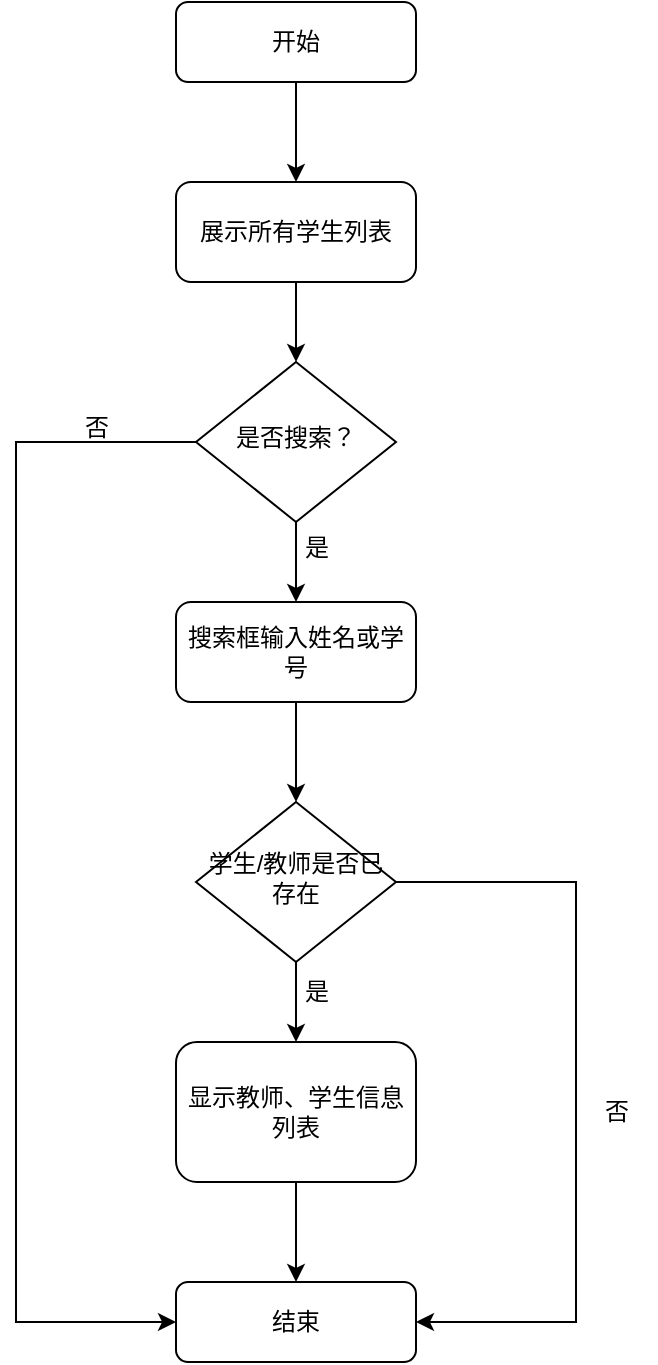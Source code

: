 <mxfile version="22.0.4" type="github">
  <diagram name="第 1 页" id="OJvipSVy-bRWvPoi7CQn">
    <mxGraphModel dx="1562" dy="913" grid="1" gridSize="10" guides="1" tooltips="1" connect="1" arrows="1" fold="1" page="1" pageScale="1" pageWidth="827" pageHeight="1169" math="0" shadow="0">
      <root>
        <mxCell id="0" />
        <mxCell id="1" parent="0" />
        <mxCell id="uXL6dBVkwGDoLjeZM05x-1" value="" style="edgeStyle=orthogonalEdgeStyle;rounded=0;orthogonalLoop=1;jettySize=auto;html=1;" parent="1" source="uXL6dBVkwGDoLjeZM05x-2" edge="1">
          <mxGeometry relative="1" as="geometry">
            <mxPoint x="220" y="170" as="targetPoint" />
          </mxGeometry>
        </mxCell>
        <mxCell id="uXL6dBVkwGDoLjeZM05x-2" value="开始" style="rounded=1;whiteSpace=wrap;html=1;fontSize=12;glass=0;strokeWidth=1;shadow=0;" parent="1" vertex="1">
          <mxGeometry x="160" y="80" width="120" height="40" as="geometry" />
        </mxCell>
        <mxCell id="uXL6dBVkwGDoLjeZM05x-8" value="" style="edgeStyle=orthogonalEdgeStyle;rounded=0;orthogonalLoop=1;jettySize=auto;html=1;exitX=0.5;exitY=1;exitDx=0;exitDy=0;" parent="1" source="uXL6dBVkwGDoLjeZM05x-17" target="uXL6dBVkwGDoLjeZM05x-12" edge="1">
          <mxGeometry relative="1" as="geometry">
            <mxPoint x="220" y="370" as="sourcePoint" />
          </mxGeometry>
        </mxCell>
        <mxCell id="uXL6dBVkwGDoLjeZM05x-9" value="结束" style="rounded=1;whiteSpace=wrap;html=1;fontSize=12;glass=0;strokeWidth=1;shadow=0;" parent="1" vertex="1">
          <mxGeometry x="160" y="720" width="120" height="40" as="geometry" />
        </mxCell>
        <mxCell id="uXL6dBVkwGDoLjeZM05x-10" style="edgeStyle=orthogonalEdgeStyle;rounded=0;orthogonalLoop=1;jettySize=auto;html=1;exitX=1;exitY=0.5;exitDx=0;exitDy=0;entryX=1;entryY=0.5;entryDx=0;entryDy=0;" parent="1" source="uXL6dBVkwGDoLjeZM05x-12" target="uXL6dBVkwGDoLjeZM05x-9" edge="1">
          <mxGeometry relative="1" as="geometry">
            <Array as="points">
              <mxPoint x="360" y="520" />
              <mxPoint x="360" y="740" />
            </Array>
            <mxPoint x="300" y="720" as="targetPoint" />
          </mxGeometry>
        </mxCell>
        <mxCell id="uXL6dBVkwGDoLjeZM05x-11" value="" style="edgeStyle=orthogonalEdgeStyle;rounded=0;orthogonalLoop=1;jettySize=auto;html=1;" parent="1" source="uXL6dBVkwGDoLjeZM05x-12" target="uXL6dBVkwGDoLjeZM05x-14" edge="1">
          <mxGeometry relative="1" as="geometry" />
        </mxCell>
        <mxCell id="uXL6dBVkwGDoLjeZM05x-12" value="学生/教师是否已存在" style="rhombus;whiteSpace=wrap;html=1;shadow=0;fontFamily=Helvetica;fontSize=12;align=center;strokeWidth=1;spacing=6;spacingTop=-4;" parent="1" vertex="1">
          <mxGeometry x="170" y="480" width="100" height="80" as="geometry" />
        </mxCell>
        <mxCell id="uXL6dBVkwGDoLjeZM05x-13" value="" style="edgeStyle=orthogonalEdgeStyle;rounded=0;orthogonalLoop=1;jettySize=auto;html=1;" parent="1" source="uXL6dBVkwGDoLjeZM05x-14" target="uXL6dBVkwGDoLjeZM05x-9" edge="1">
          <mxGeometry relative="1" as="geometry" />
        </mxCell>
        <mxCell id="uXL6dBVkwGDoLjeZM05x-14" value="显示教师、学生信息列表" style="rounded=1;whiteSpace=wrap;html=1;fontSize=12;glass=0;strokeWidth=1;shadow=0;" parent="1" vertex="1">
          <mxGeometry x="160" y="600" width="120" height="70" as="geometry" />
        </mxCell>
        <mxCell id="68fBTdtnLNHx_sZh2hWB-7" value="" style="edgeStyle=orthogonalEdgeStyle;rounded=0;orthogonalLoop=1;jettySize=auto;html=1;entryX=0.5;entryY=0;entryDx=0;entryDy=0;" edge="1" parent="1" source="uXL6dBVkwGDoLjeZM05x-16" target="68fBTdtnLNHx_sZh2hWB-1">
          <mxGeometry relative="1" as="geometry">
            <Array as="points">
              <mxPoint x="220" y="260" />
              <mxPoint x="220" y="260" />
            </Array>
          </mxGeometry>
        </mxCell>
        <mxCell id="uXL6dBVkwGDoLjeZM05x-16" value="展示所有学生列表" style="rounded=1;whiteSpace=wrap;html=1;fontSize=12;glass=0;strokeWidth=1;shadow=0;" parent="1" vertex="1">
          <mxGeometry x="160" y="170" width="120" height="50" as="geometry" />
        </mxCell>
        <mxCell id="uXL6dBVkwGDoLjeZM05x-17" value="搜索框输入姓名或学号" style="rounded=1;whiteSpace=wrap;html=1;fontSize=12;glass=0;strokeWidth=1;shadow=0;" parent="1" vertex="1">
          <mxGeometry x="160" y="380" width="120" height="50" as="geometry" />
        </mxCell>
        <mxCell id="uXL6dBVkwGDoLjeZM05x-18" value="是" style="text;html=1;align=center;verticalAlign=middle;resizable=0;points=[];autosize=1;strokeColor=none;fillColor=none;" parent="1" vertex="1">
          <mxGeometry x="210" y="560" width="40" height="30" as="geometry" />
        </mxCell>
        <mxCell id="uXL6dBVkwGDoLjeZM05x-24" value="否" style="text;html=1;align=center;verticalAlign=middle;resizable=0;points=[];autosize=1;strokeColor=none;fillColor=none;" parent="1" vertex="1">
          <mxGeometry x="360" y="620" width="40" height="30" as="geometry" />
        </mxCell>
        <mxCell id="68fBTdtnLNHx_sZh2hWB-2" value="" style="edgeStyle=orthogonalEdgeStyle;rounded=0;orthogonalLoop=1;jettySize=auto;html=1;" edge="1" parent="1" source="68fBTdtnLNHx_sZh2hWB-1" target="uXL6dBVkwGDoLjeZM05x-17">
          <mxGeometry relative="1" as="geometry" />
        </mxCell>
        <mxCell id="68fBTdtnLNHx_sZh2hWB-5" value="" style="edgeStyle=orthogonalEdgeStyle;rounded=0;orthogonalLoop=1;jettySize=auto;html=1;entryX=0;entryY=0.5;entryDx=0;entryDy=0;" edge="1" parent="1" source="68fBTdtnLNHx_sZh2hWB-1" target="uXL6dBVkwGDoLjeZM05x-9">
          <mxGeometry relative="1" as="geometry">
            <mxPoint x="110" y="300" as="targetPoint" />
            <Array as="points">
              <mxPoint x="80" y="300" />
              <mxPoint x="80" y="740" />
            </Array>
          </mxGeometry>
        </mxCell>
        <mxCell id="68fBTdtnLNHx_sZh2hWB-1" value="是否搜索？" style="rhombus;whiteSpace=wrap;html=1;shadow=0;fontFamily=Helvetica;fontSize=12;align=center;strokeWidth=1;spacing=6;spacingTop=-4;" vertex="1" parent="1">
          <mxGeometry x="170" y="260" width="100" height="80" as="geometry" />
        </mxCell>
        <mxCell id="68fBTdtnLNHx_sZh2hWB-3" value="是" style="text;html=1;align=center;verticalAlign=middle;resizable=0;points=[];autosize=1;strokeColor=none;fillColor=none;" vertex="1" parent="1">
          <mxGeometry x="210" y="338" width="40" height="30" as="geometry" />
        </mxCell>
        <mxCell id="68fBTdtnLNHx_sZh2hWB-8" value="否" style="text;html=1;align=center;verticalAlign=middle;resizable=0;points=[];autosize=1;strokeColor=none;fillColor=none;" vertex="1" parent="1">
          <mxGeometry x="100" y="278" width="40" height="30" as="geometry" />
        </mxCell>
      </root>
    </mxGraphModel>
  </diagram>
</mxfile>
